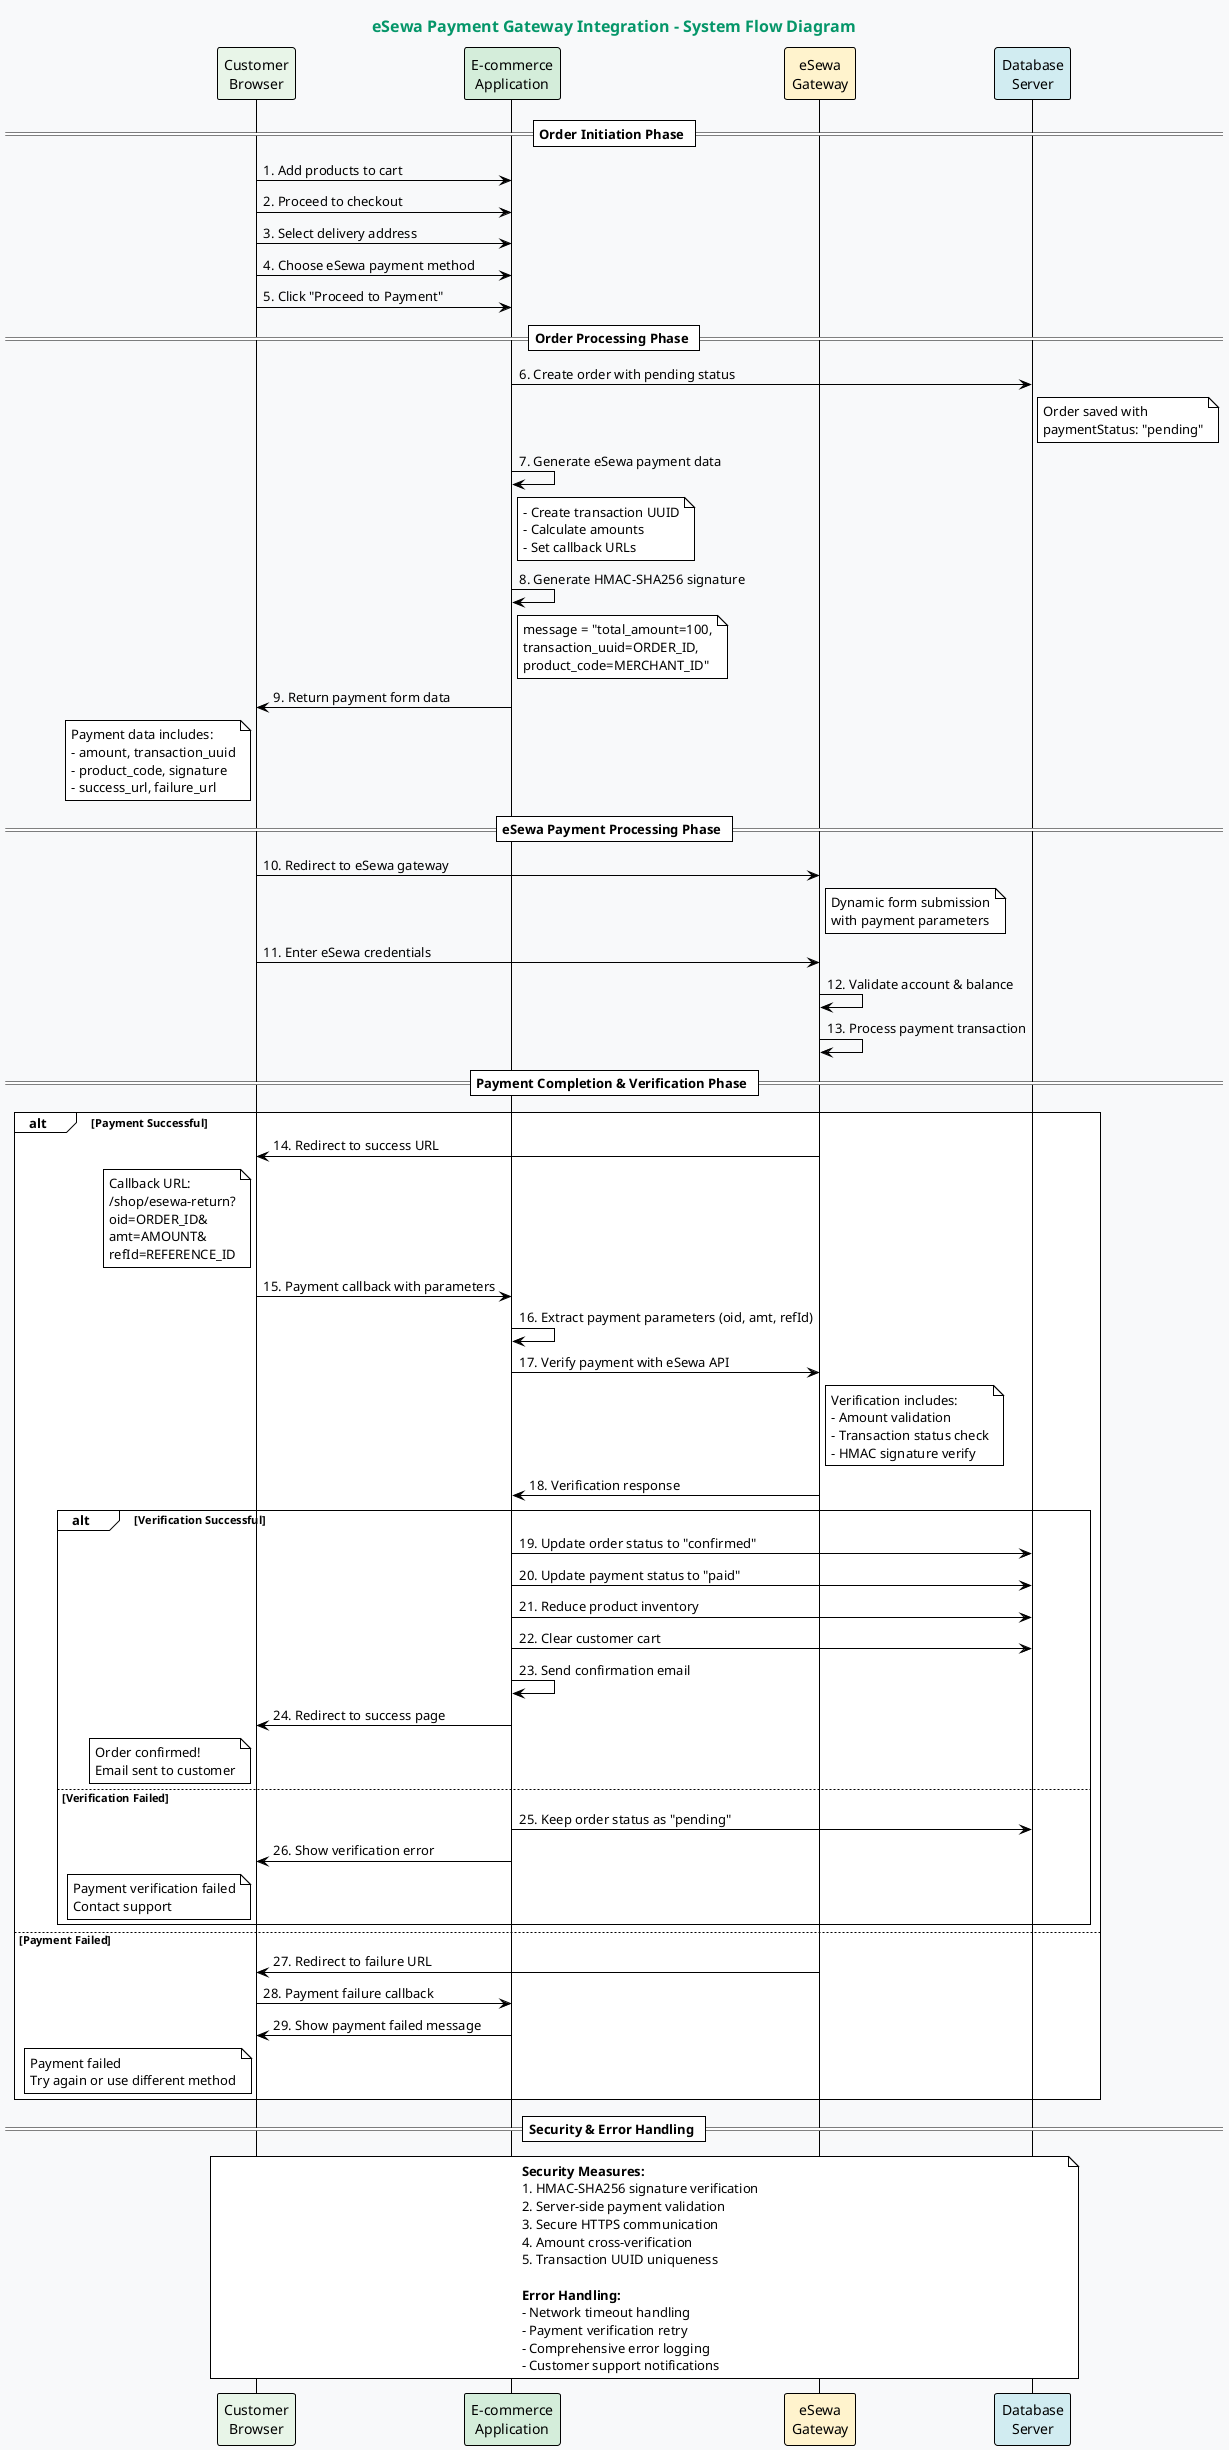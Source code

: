 @startuml eSewa_Payment_System_Flow
!theme plain

title eSewa Payment Gateway Integration - System Flow Diagram
skinparam backgroundColor #f8f9fa
skinparam titleFontSize 16
skinparam titleFontColor #059669

participant "Customer\nBrowser" as Customer #e8f5e8
participant "E-commerce\nApplication" as App #d4edda
participant "eSewa\nGateway" as eSewa #fff3cd
participant "Database\nServer" as DB #d1ecf1

== Order Initiation Phase ==
Customer -> App: 1. Add products to cart
Customer -> App: 2. Proceed to checkout
Customer -> App: 3. Select delivery address
Customer -> App: 4. Choose eSewa payment method
Customer -> App: 5. Click "Proceed to Payment"

== Order Processing Phase ==
App -> DB: 6. Create order with pending status
note right of DB: Order saved with\npaymentStatus: "pending"

App -> App: 7. Generate eSewa payment data
note right of App: - Create transaction UUID\n- Calculate amounts\n- Set callback URLs

App -> App: 8. Generate HMAC-SHA256 signature
note right of App: message = "total_amount=100,\ntransaction_uuid=ORDER_ID,\nproduct_code=MERCHANT_ID"

App -> Customer: 9. Return payment form data
note left of Customer: Payment data includes:\n- amount, transaction_uuid\n- product_code, signature\n- success_url, failure_url

== eSewa Payment Processing Phase ==
Customer -> eSewa: 10. Redirect to eSewa gateway
note right of eSewa: Dynamic form submission\nwith payment parameters

Customer -> eSewa: 11. Enter eSewa credentials
eSewa -> eSewa: 12. Validate account & balance
eSewa -> eSewa: 13. Process payment transaction

== Payment Completion & Verification Phase ==
alt Payment Successful
    eSewa -> Customer: 14. Redirect to success URL
    note left of Customer: Callback URL:\n/shop/esewa-return?\noid=ORDER_ID&\namt=AMOUNT&\nrefId=REFERENCE_ID
    
    Customer -> App: 15. Payment callback with parameters
    App -> App: 16. Extract payment parameters (oid, amt, refId)
    App -> eSewa: 17. Verify payment with eSewa API
    note right of eSewa: Verification includes:\n- Amount validation\n- Transaction status check\n- HMAC signature verify
    
    eSewa -> App: 18. Verification response
    
    alt Verification Successful
        App -> DB: 19. Update order status to "confirmed"
        App -> DB: 20. Update payment status to "paid"
        App -> DB: 21. Reduce product inventory
        App -> DB: 22. Clear customer cart
        App -> App: 23. Send confirmation email
        App -> Customer: 24. Redirect to success page
        note left of Customer: Order confirmed!\nEmail sent to customer
    else Verification Failed
        App -> DB: 25. Keep order status as "pending"
        App -> Customer: 26. Show verification error
        note left of Customer: Payment verification failed\nContact support
    end
    
else Payment Failed
    eSewa -> Customer: 27. Redirect to failure URL
    Customer -> App: 28. Payment failure callback
    App -> Customer: 29. Show payment failed message
    note left of Customer: Payment failed\nTry again or use different method
end

== Security & Error Handling ==
note over Customer, DB
**Security Measures:**
1. HMAC-SHA256 signature verification
2. Server-side payment validation
3. Secure HTTPS communication
4. Amount cross-verification
5. Transaction UUID uniqueness

**Error Handling:**
- Network timeout handling
- Payment verification retry
- Comprehensive error logging
- Customer support notifications
end note

@enduml
